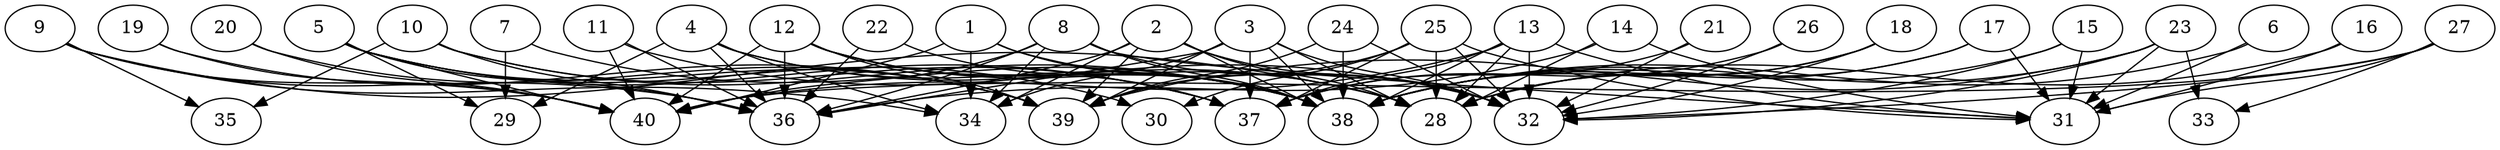 // DAG automatically generated by daggen at Thu Oct  3 14:06:49 2019
// ./daggen --dot -n 40 --ccr 0.5 --fat 0.9 --regular 0.9 --density 0.6 --mindata 5242880 --maxdata 52428800 
digraph G {
  1 [size="49577984", alpha="0.04", expect_size="24788992"] 
  1 -> 32 [size ="24788992"]
  1 -> 34 [size ="24788992"]
  1 -> 38 [size ="24788992"]
  1 -> 40 [size ="24788992"]
  2 [size="93251584", alpha="0.11", expect_size="46625792"] 
  2 -> 28 [size ="46625792"]
  2 -> 32 [size ="46625792"]
  2 -> 34 [size ="46625792"]
  2 -> 36 [size ="46625792"]
  2 -> 38 [size ="46625792"]
  2 -> 39 [size ="46625792"]
  3 [size="60686336", alpha="0.09", expect_size="30343168"] 
  3 -> 28 [size ="30343168"]
  3 -> 32 [size ="30343168"]
  3 -> 34 [size ="30343168"]
  3 -> 36 [size ="30343168"]
  3 -> 37 [size ="30343168"]
  3 -> 38 [size ="30343168"]
  3 -> 39 [size ="30343168"]
  4 [size="21053440", alpha="0.11", expect_size="10526720"] 
  4 -> 28 [size ="10526720"]
  4 -> 29 [size ="10526720"]
  4 -> 34 [size ="10526720"]
  4 -> 36 [size ="10526720"]
  4 -> 38 [size ="10526720"]
  5 [size="72996864", alpha="0.14", expect_size="36498432"] 
  5 -> 29 [size ="36498432"]
  5 -> 30 [size ="36498432"]
  5 -> 36 [size ="36498432"]
  5 -> 37 [size ="36498432"]
  5 -> 39 [size ="36498432"]
  5 -> 40 [size ="36498432"]
  6 [size="78221312", alpha="0.03", expect_size="39110656"] 
  6 -> 31 [size ="39110656"]
  6 -> 38 [size ="39110656"]
  7 [size="95057920", alpha="0.18", expect_size="47528960"] 
  7 -> 29 [size ="47528960"]
  7 -> 38 [size ="47528960"]
  8 [size="54450176", alpha="0.12", expect_size="27225088"] 
  8 -> 31 [size ="27225088"]
  8 -> 32 [size ="27225088"]
  8 -> 34 [size ="27225088"]
  8 -> 36 [size ="27225088"]
  8 -> 38 [size ="27225088"]
  8 -> 40 [size ="27225088"]
  9 [size="71256064", alpha="0.15", expect_size="35628032"] 
  9 -> 28 [size ="35628032"]
  9 -> 34 [size ="35628032"]
  9 -> 35 [size ="35628032"]
  9 -> 36 [size ="35628032"]
  9 -> 40 [size ="35628032"]
  10 [size="96849920", alpha="0.07", expect_size="48424960"] 
  10 -> 35 [size ="48424960"]
  10 -> 36 [size ="48424960"]
  10 -> 37 [size ="48424960"]
  10 -> 38 [size ="48424960"]
  11 [size="45502464", alpha="0.19", expect_size="22751232"] 
  11 -> 32 [size ="22751232"]
  11 -> 36 [size ="22751232"]
  11 -> 40 [size ="22751232"]
  12 [size="62203904", alpha="0.16", expect_size="31101952"] 
  12 -> 28 [size ="31101952"]
  12 -> 36 [size ="31101952"]
  12 -> 37 [size ="31101952"]
  12 -> 38 [size ="31101952"]
  12 -> 39 [size ="31101952"]
  12 -> 40 [size ="31101952"]
  13 [size="17924096", alpha="0.10", expect_size="8962048"] 
  13 -> 28 [size ="8962048"]
  13 -> 31 [size ="8962048"]
  13 -> 32 [size ="8962048"]
  13 -> 37 [size ="8962048"]
  13 -> 38 [size ="8962048"]
  13 -> 40 [size ="8962048"]
  14 [size="58519552", alpha="0.05", expect_size="29259776"] 
  14 -> 28 [size ="29259776"]
  14 -> 31 [size ="29259776"]
  14 -> 36 [size ="29259776"]
  15 [size="14192640", alpha="0.14", expect_size="7096320"] 
  15 -> 31 [size ="7096320"]
  15 -> 32 [size ="7096320"]
  15 -> 38 [size ="7096320"]
  16 [size="79745024", alpha="0.00", expect_size="39872512"] 
  16 -> 28 [size ="39872512"]
  16 -> 31 [size ="39872512"]
  17 [size="92301312", alpha="0.00", expect_size="46150656"] 
  17 -> 28 [size ="46150656"]
  17 -> 31 [size ="46150656"]
  17 -> 38 [size ="46150656"]
  18 [size="82956288", alpha="0.15", expect_size="41478144"] 
  18 -> 28 [size ="41478144"]
  18 -> 32 [size ="41478144"]
  18 -> 38 [size ="41478144"]
  19 [size="46348288", alpha="0.00", expect_size="23174144"] 
  19 -> 39 [size ="23174144"]
  19 -> 40 [size ="23174144"]
  20 [size="24909824", alpha="0.17", expect_size="12454912"] 
  20 -> 39 [size ="12454912"]
  20 -> 40 [size ="12454912"]
  21 [size="58048512", alpha="0.02", expect_size="29024256"] 
  21 -> 32 [size ="29024256"]
  21 -> 37 [size ="29024256"]
  22 [size="51032064", alpha="0.04", expect_size="25516032"] 
  22 -> 36 [size ="25516032"]
  22 -> 38 [size ="25516032"]
  23 [size="31784960", alpha="0.17", expect_size="15892480"] 
  23 -> 31 [size ="15892480"]
  23 -> 32 [size ="15892480"]
  23 -> 33 [size ="15892480"]
  23 -> 38 [size ="15892480"]
  23 -> 39 [size ="15892480"]
  24 [size="78931968", alpha="0.12", expect_size="39465984"] 
  24 -> 32 [size ="39465984"]
  24 -> 38 [size ="39465984"]
  24 -> 39 [size ="39465984"]
  25 [size="103677952", alpha="0.01", expect_size="51838976"] 
  25 -> 28 [size ="51838976"]
  25 -> 30 [size ="51838976"]
  25 -> 31 [size ="51838976"]
  25 -> 32 [size ="51838976"]
  25 -> 37 [size ="51838976"]
  25 -> 39 [size ="51838976"]
  26 [size="74354688", alpha="0.03", expect_size="37177344"] 
  26 -> 32 [size ="37177344"]
  26 -> 37 [size ="37177344"]
  27 [size="74774528", alpha="0.04", expect_size="37387264"] 
  27 -> 31 [size ="37387264"]
  27 -> 32 [size ="37387264"]
  27 -> 33 [size ="37387264"]
  27 -> 40 [size ="37387264"]
  28 [size="74776576", alpha="0.14", expect_size="37388288"] 
  29 [size="51841024", alpha="0.17", expect_size="25920512"] 
  30 [size="54020096", alpha="0.18", expect_size="27010048"] 
  31 [size="39663616", alpha="0.07", expect_size="19831808"] 
  32 [size="47865856", alpha="0.07", expect_size="23932928"] 
  33 [size="67020800", alpha="0.08", expect_size="33510400"] 
  34 [size="52959232", alpha="0.19", expect_size="26479616"] 
  35 [size="16248832", alpha="0.11", expect_size="8124416"] 
  36 [size="19404800", alpha="0.18", expect_size="9702400"] 
  37 [size="35790848", alpha="0.02", expect_size="17895424"] 
  38 [size="55609344", alpha="0.02", expect_size="27804672"] 
  39 [size="28452864", alpha="0.09", expect_size="14226432"] 
  40 [size="15093760", alpha="0.19", expect_size="7546880"] 
}
